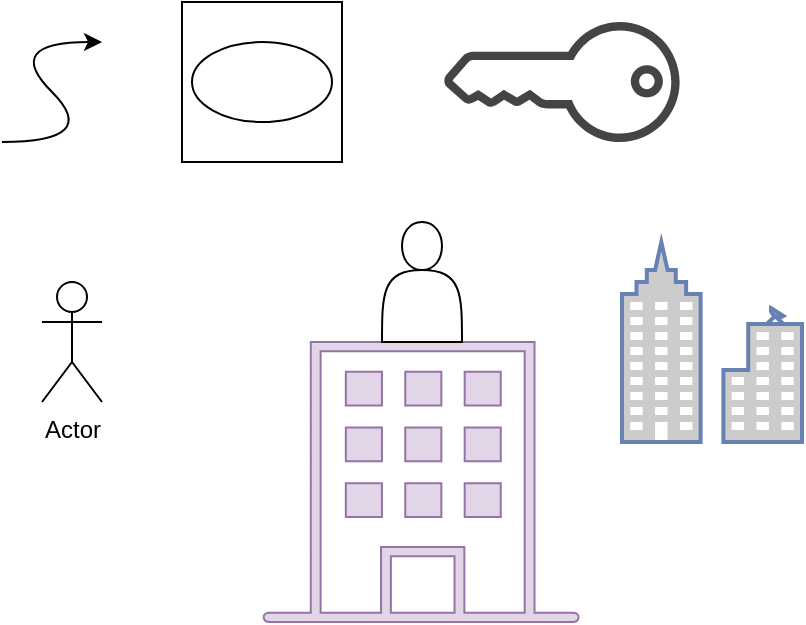 <mxfile>
    <diagram id="oDXFzr3DkrRtVXSyPDan" name="Page-1">
        <mxGraphModel dx="576" dy="446" grid="1" gridSize="10" guides="1" tooltips="1" connect="1" arrows="1" fold="1" page="1" pageScale="1" pageWidth="850" pageHeight="1100" math="0" shadow="0">
            <root>
                <mxCell id="0"/>
                <mxCell id="1" parent="0"/>
                <mxCell id="2" value="" style="sketch=0;pointerEvents=1;shadow=0;dashed=0;html=1;strokeColor=#9673a6;fillColor=#e1d5e7;aspect=fixed;labelPosition=center;verticalLabelPosition=bottom;verticalAlign=top;align=center;outlineConnect=0;shape=mxgraph.vvd.site;" parent="1" vertex="1">
                    <mxGeometry x="200" y="260" width="159.09" height="140" as="geometry"/>
                </mxCell>
                <mxCell id="3" value="" style="sketch=0;pointerEvents=1;shadow=0;dashed=0;html=1;strokeColor=none;fillColor=#434445;aspect=fixed;labelPosition=center;verticalLabelPosition=bottom;verticalAlign=top;align=center;outlineConnect=0;shape=mxgraph.vvd.tenant_key;rotation=90;" parent="1" vertex="1">
                    <mxGeometry x="320" y="71.17" width="60" height="117.65" as="geometry"/>
                </mxCell>
                <mxCell id="4" value="" style="whiteSpace=wrap;html=1;aspect=fixed;" parent="1" vertex="1">
                    <mxGeometry x="160" y="90" width="80" height="80" as="geometry"/>
                </mxCell>
                <mxCell id="5" value="" style="ellipse;whiteSpace=wrap;html=1;" vertex="1" parent="1">
                    <mxGeometry x="165" y="110" width="70" height="40" as="geometry"/>
                </mxCell>
                <mxCell id="6" value="Actor" style="shape=umlActor;verticalLabelPosition=bottom;verticalAlign=top;html=1;outlineConnect=0;" vertex="1" parent="1">
                    <mxGeometry x="90" y="230" width="30" height="60" as="geometry"/>
                </mxCell>
                <mxCell id="7" value="" style="curved=1;endArrow=classic;html=1;" edge="1" parent="1">
                    <mxGeometry width="50" height="50" relative="1" as="geometry">
                        <mxPoint x="70" y="160" as="sourcePoint"/>
                        <mxPoint x="120" y="110" as="targetPoint"/>
                        <Array as="points">
                            <mxPoint x="120" y="160"/>
                            <mxPoint x="70" y="110"/>
                        </Array>
                    </mxGeometry>
                </mxCell>
                <mxCell id="8" value="" style="shape=actor;whiteSpace=wrap;html=1;" vertex="1" parent="1">
                    <mxGeometry x="260" y="200" width="40" height="60" as="geometry"/>
                </mxCell>
                <mxCell id="9" value="" style="fontColor=#0066CC;verticalAlign=top;verticalLabelPosition=bottom;labelPosition=center;align=center;html=1;outlineConnect=0;fillColor=#CCCCCC;strokeColor=#6881B3;gradientColor=none;gradientDirection=north;strokeWidth=2;shape=mxgraph.networks.business_center;" vertex="1" parent="1">
                    <mxGeometry x="380" y="210" width="90" height="100" as="geometry"/>
                </mxCell>
            </root>
        </mxGraphModel>
    </diagram>
</mxfile>